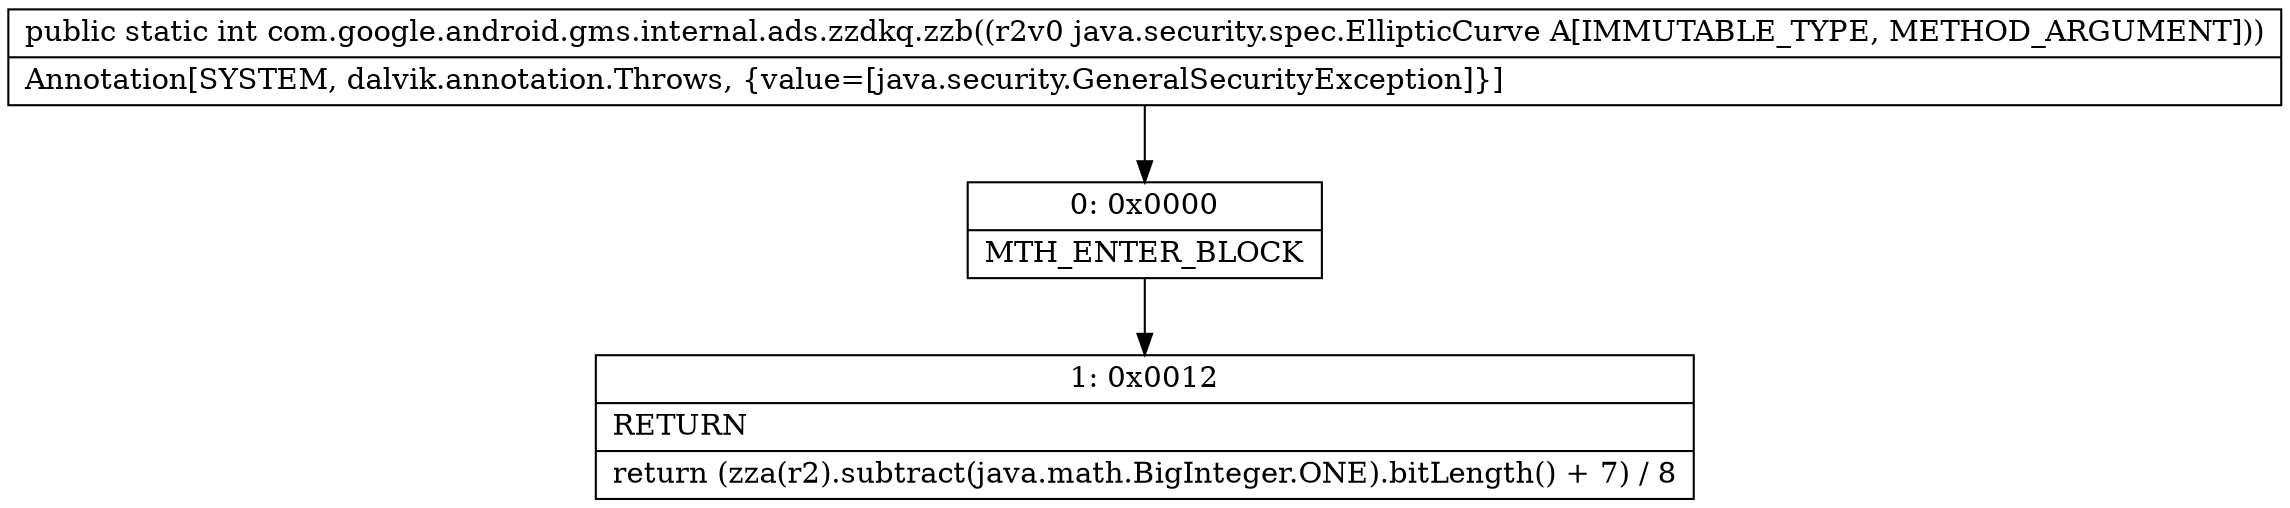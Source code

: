 digraph "CFG forcom.google.android.gms.internal.ads.zzdkq.zzb(Ljava\/security\/spec\/EllipticCurve;)I" {
Node_0 [shape=record,label="{0\:\ 0x0000|MTH_ENTER_BLOCK\l}"];
Node_1 [shape=record,label="{1\:\ 0x0012|RETURN\l|return (zza(r2).subtract(java.math.BigInteger.ONE).bitLength() + 7) \/ 8\l}"];
MethodNode[shape=record,label="{public static int com.google.android.gms.internal.ads.zzdkq.zzb((r2v0 java.security.spec.EllipticCurve A[IMMUTABLE_TYPE, METHOD_ARGUMENT]))  | Annotation[SYSTEM, dalvik.annotation.Throws, \{value=[java.security.GeneralSecurityException]\}]\l}"];
MethodNode -> Node_0;
Node_0 -> Node_1;
}

